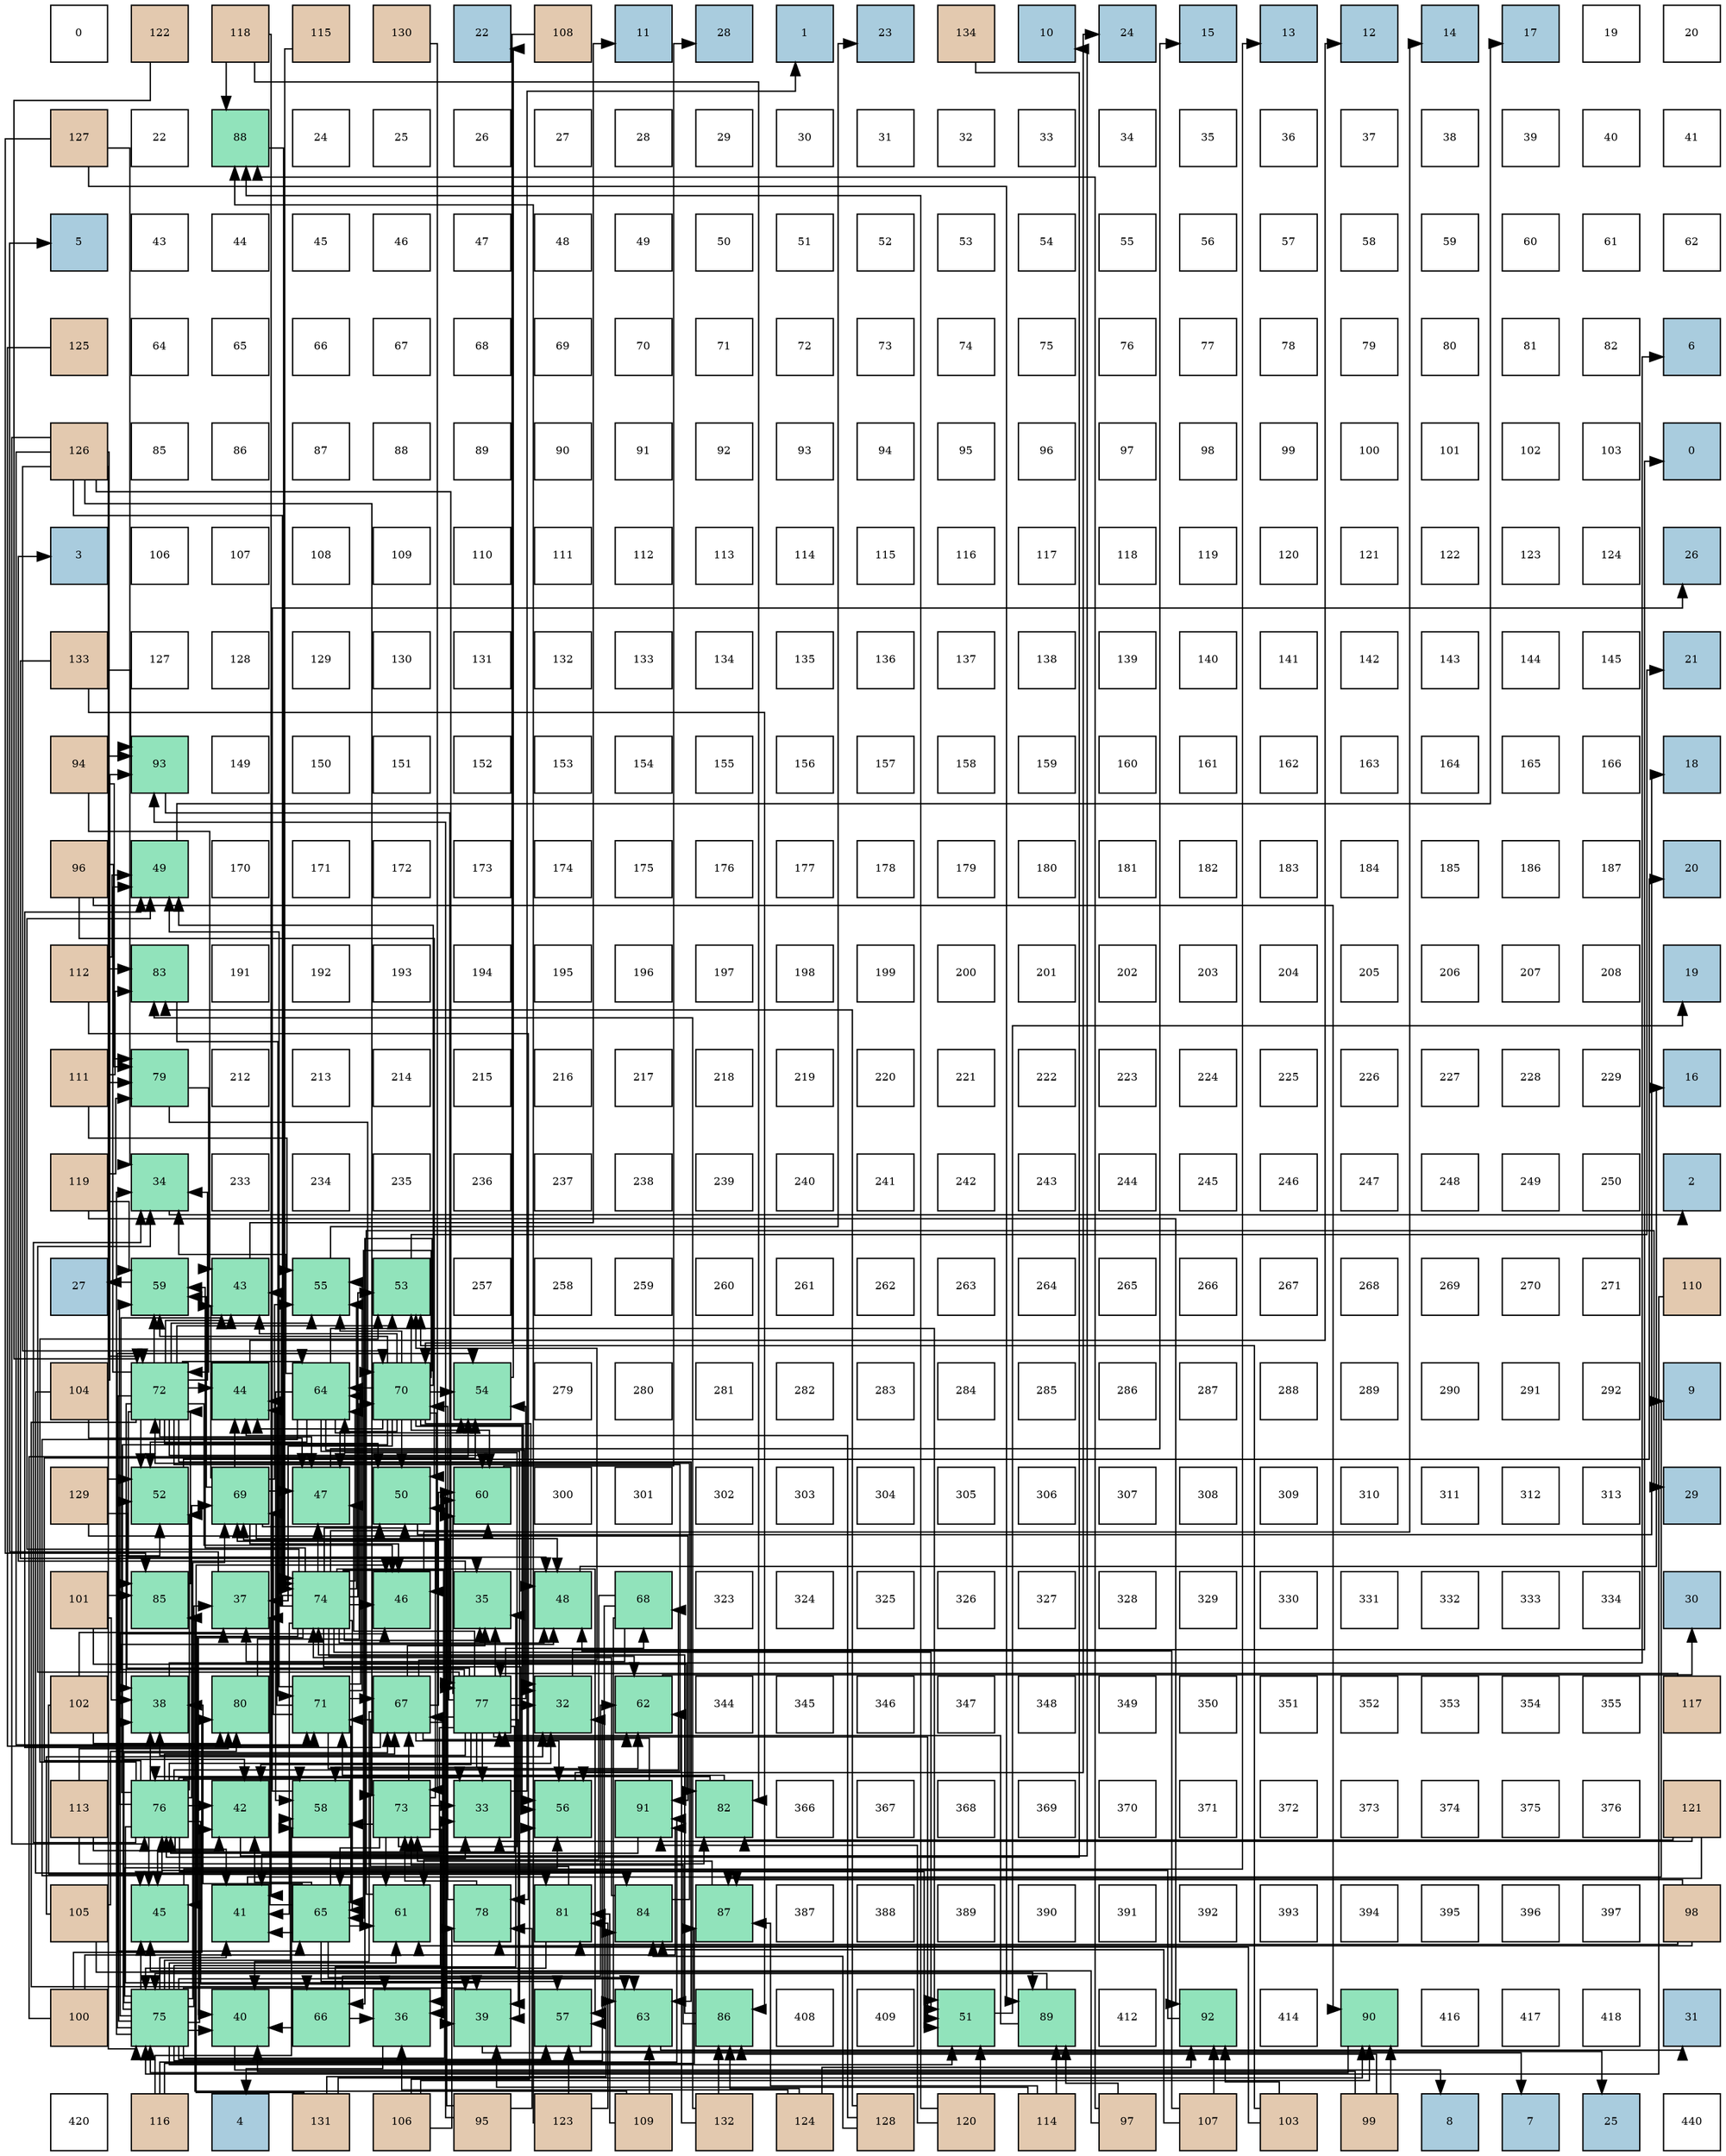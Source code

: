 digraph layout{
 rankdir=TB;
 splines=ortho;
 node [style=filled shape=square fixedsize=true width=0.6];
0[label="0", fontsize=8, fillcolor="#ffffff"];
1[label="122", fontsize=8, fillcolor="#e3c9af"];
2[label="118", fontsize=8, fillcolor="#e3c9af"];
3[label="115", fontsize=8, fillcolor="#e3c9af"];
4[label="130", fontsize=8, fillcolor="#e3c9af"];
5[label="22", fontsize=8, fillcolor="#a9ccde"];
6[label="108", fontsize=8, fillcolor="#e3c9af"];
7[label="11", fontsize=8, fillcolor="#a9ccde"];
8[label="28", fontsize=8, fillcolor="#a9ccde"];
9[label="1", fontsize=8, fillcolor="#a9ccde"];
10[label="23", fontsize=8, fillcolor="#a9ccde"];
11[label="134", fontsize=8, fillcolor="#e3c9af"];
12[label="10", fontsize=8, fillcolor="#a9ccde"];
13[label="24", fontsize=8, fillcolor="#a9ccde"];
14[label="15", fontsize=8, fillcolor="#a9ccde"];
15[label="13", fontsize=8, fillcolor="#a9ccde"];
16[label="12", fontsize=8, fillcolor="#a9ccde"];
17[label="14", fontsize=8, fillcolor="#a9ccde"];
18[label="17", fontsize=8, fillcolor="#a9ccde"];
19[label="19", fontsize=8, fillcolor="#ffffff"];
20[label="20", fontsize=8, fillcolor="#ffffff"];
21[label="127", fontsize=8, fillcolor="#e3c9af"];
22[label="22", fontsize=8, fillcolor="#ffffff"];
23[label="88", fontsize=8, fillcolor="#91e3bb"];
24[label="24", fontsize=8, fillcolor="#ffffff"];
25[label="25", fontsize=8, fillcolor="#ffffff"];
26[label="26", fontsize=8, fillcolor="#ffffff"];
27[label="27", fontsize=8, fillcolor="#ffffff"];
28[label="28", fontsize=8, fillcolor="#ffffff"];
29[label="29", fontsize=8, fillcolor="#ffffff"];
30[label="30", fontsize=8, fillcolor="#ffffff"];
31[label="31", fontsize=8, fillcolor="#ffffff"];
32[label="32", fontsize=8, fillcolor="#ffffff"];
33[label="33", fontsize=8, fillcolor="#ffffff"];
34[label="34", fontsize=8, fillcolor="#ffffff"];
35[label="35", fontsize=8, fillcolor="#ffffff"];
36[label="36", fontsize=8, fillcolor="#ffffff"];
37[label="37", fontsize=8, fillcolor="#ffffff"];
38[label="38", fontsize=8, fillcolor="#ffffff"];
39[label="39", fontsize=8, fillcolor="#ffffff"];
40[label="40", fontsize=8, fillcolor="#ffffff"];
41[label="41", fontsize=8, fillcolor="#ffffff"];
42[label="5", fontsize=8, fillcolor="#a9ccde"];
43[label="43", fontsize=8, fillcolor="#ffffff"];
44[label="44", fontsize=8, fillcolor="#ffffff"];
45[label="45", fontsize=8, fillcolor="#ffffff"];
46[label="46", fontsize=8, fillcolor="#ffffff"];
47[label="47", fontsize=8, fillcolor="#ffffff"];
48[label="48", fontsize=8, fillcolor="#ffffff"];
49[label="49", fontsize=8, fillcolor="#ffffff"];
50[label="50", fontsize=8, fillcolor="#ffffff"];
51[label="51", fontsize=8, fillcolor="#ffffff"];
52[label="52", fontsize=8, fillcolor="#ffffff"];
53[label="53", fontsize=8, fillcolor="#ffffff"];
54[label="54", fontsize=8, fillcolor="#ffffff"];
55[label="55", fontsize=8, fillcolor="#ffffff"];
56[label="56", fontsize=8, fillcolor="#ffffff"];
57[label="57", fontsize=8, fillcolor="#ffffff"];
58[label="58", fontsize=8, fillcolor="#ffffff"];
59[label="59", fontsize=8, fillcolor="#ffffff"];
60[label="60", fontsize=8, fillcolor="#ffffff"];
61[label="61", fontsize=8, fillcolor="#ffffff"];
62[label="62", fontsize=8, fillcolor="#ffffff"];
63[label="125", fontsize=8, fillcolor="#e3c9af"];
64[label="64", fontsize=8, fillcolor="#ffffff"];
65[label="65", fontsize=8, fillcolor="#ffffff"];
66[label="66", fontsize=8, fillcolor="#ffffff"];
67[label="67", fontsize=8, fillcolor="#ffffff"];
68[label="68", fontsize=8, fillcolor="#ffffff"];
69[label="69", fontsize=8, fillcolor="#ffffff"];
70[label="70", fontsize=8, fillcolor="#ffffff"];
71[label="71", fontsize=8, fillcolor="#ffffff"];
72[label="72", fontsize=8, fillcolor="#ffffff"];
73[label="73", fontsize=8, fillcolor="#ffffff"];
74[label="74", fontsize=8, fillcolor="#ffffff"];
75[label="75", fontsize=8, fillcolor="#ffffff"];
76[label="76", fontsize=8, fillcolor="#ffffff"];
77[label="77", fontsize=8, fillcolor="#ffffff"];
78[label="78", fontsize=8, fillcolor="#ffffff"];
79[label="79", fontsize=8, fillcolor="#ffffff"];
80[label="80", fontsize=8, fillcolor="#ffffff"];
81[label="81", fontsize=8, fillcolor="#ffffff"];
82[label="82", fontsize=8, fillcolor="#ffffff"];
83[label="6", fontsize=8, fillcolor="#a9ccde"];
84[label="126", fontsize=8, fillcolor="#e3c9af"];
85[label="85", fontsize=8, fillcolor="#ffffff"];
86[label="86", fontsize=8, fillcolor="#ffffff"];
87[label="87", fontsize=8, fillcolor="#ffffff"];
88[label="88", fontsize=8, fillcolor="#ffffff"];
89[label="89", fontsize=8, fillcolor="#ffffff"];
90[label="90", fontsize=8, fillcolor="#ffffff"];
91[label="91", fontsize=8, fillcolor="#ffffff"];
92[label="92", fontsize=8, fillcolor="#ffffff"];
93[label="93", fontsize=8, fillcolor="#ffffff"];
94[label="94", fontsize=8, fillcolor="#ffffff"];
95[label="95", fontsize=8, fillcolor="#ffffff"];
96[label="96", fontsize=8, fillcolor="#ffffff"];
97[label="97", fontsize=8, fillcolor="#ffffff"];
98[label="98", fontsize=8, fillcolor="#ffffff"];
99[label="99", fontsize=8, fillcolor="#ffffff"];
100[label="100", fontsize=8, fillcolor="#ffffff"];
101[label="101", fontsize=8, fillcolor="#ffffff"];
102[label="102", fontsize=8, fillcolor="#ffffff"];
103[label="103", fontsize=8, fillcolor="#ffffff"];
104[label="0", fontsize=8, fillcolor="#a9ccde"];
105[label="3", fontsize=8, fillcolor="#a9ccde"];
106[label="106", fontsize=8, fillcolor="#ffffff"];
107[label="107", fontsize=8, fillcolor="#ffffff"];
108[label="108", fontsize=8, fillcolor="#ffffff"];
109[label="109", fontsize=8, fillcolor="#ffffff"];
110[label="110", fontsize=8, fillcolor="#ffffff"];
111[label="111", fontsize=8, fillcolor="#ffffff"];
112[label="112", fontsize=8, fillcolor="#ffffff"];
113[label="113", fontsize=8, fillcolor="#ffffff"];
114[label="114", fontsize=8, fillcolor="#ffffff"];
115[label="115", fontsize=8, fillcolor="#ffffff"];
116[label="116", fontsize=8, fillcolor="#ffffff"];
117[label="117", fontsize=8, fillcolor="#ffffff"];
118[label="118", fontsize=8, fillcolor="#ffffff"];
119[label="119", fontsize=8, fillcolor="#ffffff"];
120[label="120", fontsize=8, fillcolor="#ffffff"];
121[label="121", fontsize=8, fillcolor="#ffffff"];
122[label="122", fontsize=8, fillcolor="#ffffff"];
123[label="123", fontsize=8, fillcolor="#ffffff"];
124[label="124", fontsize=8, fillcolor="#ffffff"];
125[label="26", fontsize=8, fillcolor="#a9ccde"];
126[label="133", fontsize=8, fillcolor="#e3c9af"];
127[label="127", fontsize=8, fillcolor="#ffffff"];
128[label="128", fontsize=8, fillcolor="#ffffff"];
129[label="129", fontsize=8, fillcolor="#ffffff"];
130[label="130", fontsize=8, fillcolor="#ffffff"];
131[label="131", fontsize=8, fillcolor="#ffffff"];
132[label="132", fontsize=8, fillcolor="#ffffff"];
133[label="133", fontsize=8, fillcolor="#ffffff"];
134[label="134", fontsize=8, fillcolor="#ffffff"];
135[label="135", fontsize=8, fillcolor="#ffffff"];
136[label="136", fontsize=8, fillcolor="#ffffff"];
137[label="137", fontsize=8, fillcolor="#ffffff"];
138[label="138", fontsize=8, fillcolor="#ffffff"];
139[label="139", fontsize=8, fillcolor="#ffffff"];
140[label="140", fontsize=8, fillcolor="#ffffff"];
141[label="141", fontsize=8, fillcolor="#ffffff"];
142[label="142", fontsize=8, fillcolor="#ffffff"];
143[label="143", fontsize=8, fillcolor="#ffffff"];
144[label="144", fontsize=8, fillcolor="#ffffff"];
145[label="145", fontsize=8, fillcolor="#ffffff"];
146[label="21", fontsize=8, fillcolor="#a9ccde"];
147[label="94", fontsize=8, fillcolor="#e3c9af"];
148[label="93", fontsize=8, fillcolor="#91e3bb"];
149[label="149", fontsize=8, fillcolor="#ffffff"];
150[label="150", fontsize=8, fillcolor="#ffffff"];
151[label="151", fontsize=8, fillcolor="#ffffff"];
152[label="152", fontsize=8, fillcolor="#ffffff"];
153[label="153", fontsize=8, fillcolor="#ffffff"];
154[label="154", fontsize=8, fillcolor="#ffffff"];
155[label="155", fontsize=8, fillcolor="#ffffff"];
156[label="156", fontsize=8, fillcolor="#ffffff"];
157[label="157", fontsize=8, fillcolor="#ffffff"];
158[label="158", fontsize=8, fillcolor="#ffffff"];
159[label="159", fontsize=8, fillcolor="#ffffff"];
160[label="160", fontsize=8, fillcolor="#ffffff"];
161[label="161", fontsize=8, fillcolor="#ffffff"];
162[label="162", fontsize=8, fillcolor="#ffffff"];
163[label="163", fontsize=8, fillcolor="#ffffff"];
164[label="164", fontsize=8, fillcolor="#ffffff"];
165[label="165", fontsize=8, fillcolor="#ffffff"];
166[label="166", fontsize=8, fillcolor="#ffffff"];
167[label="18", fontsize=8, fillcolor="#a9ccde"];
168[label="96", fontsize=8, fillcolor="#e3c9af"];
169[label="49", fontsize=8, fillcolor="#91e3bb"];
170[label="170", fontsize=8, fillcolor="#ffffff"];
171[label="171", fontsize=8, fillcolor="#ffffff"];
172[label="172", fontsize=8, fillcolor="#ffffff"];
173[label="173", fontsize=8, fillcolor="#ffffff"];
174[label="174", fontsize=8, fillcolor="#ffffff"];
175[label="175", fontsize=8, fillcolor="#ffffff"];
176[label="176", fontsize=8, fillcolor="#ffffff"];
177[label="177", fontsize=8, fillcolor="#ffffff"];
178[label="178", fontsize=8, fillcolor="#ffffff"];
179[label="179", fontsize=8, fillcolor="#ffffff"];
180[label="180", fontsize=8, fillcolor="#ffffff"];
181[label="181", fontsize=8, fillcolor="#ffffff"];
182[label="182", fontsize=8, fillcolor="#ffffff"];
183[label="183", fontsize=8, fillcolor="#ffffff"];
184[label="184", fontsize=8, fillcolor="#ffffff"];
185[label="185", fontsize=8, fillcolor="#ffffff"];
186[label="186", fontsize=8, fillcolor="#ffffff"];
187[label="187", fontsize=8, fillcolor="#ffffff"];
188[label="20", fontsize=8, fillcolor="#a9ccde"];
189[label="112", fontsize=8, fillcolor="#e3c9af"];
190[label="83", fontsize=8, fillcolor="#91e3bb"];
191[label="191", fontsize=8, fillcolor="#ffffff"];
192[label="192", fontsize=8, fillcolor="#ffffff"];
193[label="193", fontsize=8, fillcolor="#ffffff"];
194[label="194", fontsize=8, fillcolor="#ffffff"];
195[label="195", fontsize=8, fillcolor="#ffffff"];
196[label="196", fontsize=8, fillcolor="#ffffff"];
197[label="197", fontsize=8, fillcolor="#ffffff"];
198[label="198", fontsize=8, fillcolor="#ffffff"];
199[label="199", fontsize=8, fillcolor="#ffffff"];
200[label="200", fontsize=8, fillcolor="#ffffff"];
201[label="201", fontsize=8, fillcolor="#ffffff"];
202[label="202", fontsize=8, fillcolor="#ffffff"];
203[label="203", fontsize=8, fillcolor="#ffffff"];
204[label="204", fontsize=8, fillcolor="#ffffff"];
205[label="205", fontsize=8, fillcolor="#ffffff"];
206[label="206", fontsize=8, fillcolor="#ffffff"];
207[label="207", fontsize=8, fillcolor="#ffffff"];
208[label="208", fontsize=8, fillcolor="#ffffff"];
209[label="19", fontsize=8, fillcolor="#a9ccde"];
210[label="111", fontsize=8, fillcolor="#e3c9af"];
211[label="79", fontsize=8, fillcolor="#91e3bb"];
212[label="212", fontsize=8, fillcolor="#ffffff"];
213[label="213", fontsize=8, fillcolor="#ffffff"];
214[label="214", fontsize=8, fillcolor="#ffffff"];
215[label="215", fontsize=8, fillcolor="#ffffff"];
216[label="216", fontsize=8, fillcolor="#ffffff"];
217[label="217", fontsize=8, fillcolor="#ffffff"];
218[label="218", fontsize=8, fillcolor="#ffffff"];
219[label="219", fontsize=8, fillcolor="#ffffff"];
220[label="220", fontsize=8, fillcolor="#ffffff"];
221[label="221", fontsize=8, fillcolor="#ffffff"];
222[label="222", fontsize=8, fillcolor="#ffffff"];
223[label="223", fontsize=8, fillcolor="#ffffff"];
224[label="224", fontsize=8, fillcolor="#ffffff"];
225[label="225", fontsize=8, fillcolor="#ffffff"];
226[label="226", fontsize=8, fillcolor="#ffffff"];
227[label="227", fontsize=8, fillcolor="#ffffff"];
228[label="228", fontsize=8, fillcolor="#ffffff"];
229[label="229", fontsize=8, fillcolor="#ffffff"];
230[label="16", fontsize=8, fillcolor="#a9ccde"];
231[label="119", fontsize=8, fillcolor="#e3c9af"];
232[label="34", fontsize=8, fillcolor="#91e3bb"];
233[label="233", fontsize=8, fillcolor="#ffffff"];
234[label="234", fontsize=8, fillcolor="#ffffff"];
235[label="235", fontsize=8, fillcolor="#ffffff"];
236[label="236", fontsize=8, fillcolor="#ffffff"];
237[label="237", fontsize=8, fillcolor="#ffffff"];
238[label="238", fontsize=8, fillcolor="#ffffff"];
239[label="239", fontsize=8, fillcolor="#ffffff"];
240[label="240", fontsize=8, fillcolor="#ffffff"];
241[label="241", fontsize=8, fillcolor="#ffffff"];
242[label="242", fontsize=8, fillcolor="#ffffff"];
243[label="243", fontsize=8, fillcolor="#ffffff"];
244[label="244", fontsize=8, fillcolor="#ffffff"];
245[label="245", fontsize=8, fillcolor="#ffffff"];
246[label="246", fontsize=8, fillcolor="#ffffff"];
247[label="247", fontsize=8, fillcolor="#ffffff"];
248[label="248", fontsize=8, fillcolor="#ffffff"];
249[label="249", fontsize=8, fillcolor="#ffffff"];
250[label="250", fontsize=8, fillcolor="#ffffff"];
251[label="2", fontsize=8, fillcolor="#a9ccde"];
252[label="27", fontsize=8, fillcolor="#a9ccde"];
253[label="59", fontsize=8, fillcolor="#91e3bb"];
254[label="43", fontsize=8, fillcolor="#91e3bb"];
255[label="55", fontsize=8, fillcolor="#91e3bb"];
256[label="53", fontsize=8, fillcolor="#91e3bb"];
257[label="257", fontsize=8, fillcolor="#ffffff"];
258[label="258", fontsize=8, fillcolor="#ffffff"];
259[label="259", fontsize=8, fillcolor="#ffffff"];
260[label="260", fontsize=8, fillcolor="#ffffff"];
261[label="261", fontsize=8, fillcolor="#ffffff"];
262[label="262", fontsize=8, fillcolor="#ffffff"];
263[label="263", fontsize=8, fillcolor="#ffffff"];
264[label="264", fontsize=8, fillcolor="#ffffff"];
265[label="265", fontsize=8, fillcolor="#ffffff"];
266[label="266", fontsize=8, fillcolor="#ffffff"];
267[label="267", fontsize=8, fillcolor="#ffffff"];
268[label="268", fontsize=8, fillcolor="#ffffff"];
269[label="269", fontsize=8, fillcolor="#ffffff"];
270[label="270", fontsize=8, fillcolor="#ffffff"];
271[label="271", fontsize=8, fillcolor="#ffffff"];
272[label="110", fontsize=8, fillcolor="#e3c9af"];
273[label="104", fontsize=8, fillcolor="#e3c9af"];
274[label="72", fontsize=8, fillcolor="#91e3bb"];
275[label="44", fontsize=8, fillcolor="#91e3bb"];
276[label="64", fontsize=8, fillcolor="#91e3bb"];
277[label="70", fontsize=8, fillcolor="#91e3bb"];
278[label="54", fontsize=8, fillcolor="#91e3bb"];
279[label="279", fontsize=8, fillcolor="#ffffff"];
280[label="280", fontsize=8, fillcolor="#ffffff"];
281[label="281", fontsize=8, fillcolor="#ffffff"];
282[label="282", fontsize=8, fillcolor="#ffffff"];
283[label="283", fontsize=8, fillcolor="#ffffff"];
284[label="284", fontsize=8, fillcolor="#ffffff"];
285[label="285", fontsize=8, fillcolor="#ffffff"];
286[label="286", fontsize=8, fillcolor="#ffffff"];
287[label="287", fontsize=8, fillcolor="#ffffff"];
288[label="288", fontsize=8, fillcolor="#ffffff"];
289[label="289", fontsize=8, fillcolor="#ffffff"];
290[label="290", fontsize=8, fillcolor="#ffffff"];
291[label="291", fontsize=8, fillcolor="#ffffff"];
292[label="292", fontsize=8, fillcolor="#ffffff"];
293[label="9", fontsize=8, fillcolor="#a9ccde"];
294[label="129", fontsize=8, fillcolor="#e3c9af"];
295[label="52", fontsize=8, fillcolor="#91e3bb"];
296[label="69", fontsize=8, fillcolor="#91e3bb"];
297[label="47", fontsize=8, fillcolor="#91e3bb"];
298[label="50", fontsize=8, fillcolor="#91e3bb"];
299[label="60", fontsize=8, fillcolor="#91e3bb"];
300[label="300", fontsize=8, fillcolor="#ffffff"];
301[label="301", fontsize=8, fillcolor="#ffffff"];
302[label="302", fontsize=8, fillcolor="#ffffff"];
303[label="303", fontsize=8, fillcolor="#ffffff"];
304[label="304", fontsize=8, fillcolor="#ffffff"];
305[label="305", fontsize=8, fillcolor="#ffffff"];
306[label="306", fontsize=8, fillcolor="#ffffff"];
307[label="307", fontsize=8, fillcolor="#ffffff"];
308[label="308", fontsize=8, fillcolor="#ffffff"];
309[label="309", fontsize=8, fillcolor="#ffffff"];
310[label="310", fontsize=8, fillcolor="#ffffff"];
311[label="311", fontsize=8, fillcolor="#ffffff"];
312[label="312", fontsize=8, fillcolor="#ffffff"];
313[label="313", fontsize=8, fillcolor="#ffffff"];
314[label="29", fontsize=8, fillcolor="#a9ccde"];
315[label="101", fontsize=8, fillcolor="#e3c9af"];
316[label="85", fontsize=8, fillcolor="#91e3bb"];
317[label="37", fontsize=8, fillcolor="#91e3bb"];
318[label="74", fontsize=8, fillcolor="#91e3bb"];
319[label="46", fontsize=8, fillcolor="#91e3bb"];
320[label="35", fontsize=8, fillcolor="#91e3bb"];
321[label="48", fontsize=8, fillcolor="#91e3bb"];
322[label="68", fontsize=8, fillcolor="#91e3bb"];
323[label="323", fontsize=8, fillcolor="#ffffff"];
324[label="324", fontsize=8, fillcolor="#ffffff"];
325[label="325", fontsize=8, fillcolor="#ffffff"];
326[label="326", fontsize=8, fillcolor="#ffffff"];
327[label="327", fontsize=8, fillcolor="#ffffff"];
328[label="328", fontsize=8, fillcolor="#ffffff"];
329[label="329", fontsize=8, fillcolor="#ffffff"];
330[label="330", fontsize=8, fillcolor="#ffffff"];
331[label="331", fontsize=8, fillcolor="#ffffff"];
332[label="332", fontsize=8, fillcolor="#ffffff"];
333[label="333", fontsize=8, fillcolor="#ffffff"];
334[label="334", fontsize=8, fillcolor="#ffffff"];
335[label="30", fontsize=8, fillcolor="#a9ccde"];
336[label="102", fontsize=8, fillcolor="#e3c9af"];
337[label="38", fontsize=8, fillcolor="#91e3bb"];
338[label="80", fontsize=8, fillcolor="#91e3bb"];
339[label="71", fontsize=8, fillcolor="#91e3bb"];
340[label="67", fontsize=8, fillcolor="#91e3bb"];
341[label="77", fontsize=8, fillcolor="#91e3bb"];
342[label="32", fontsize=8, fillcolor="#91e3bb"];
343[label="62", fontsize=8, fillcolor="#91e3bb"];
344[label="344", fontsize=8, fillcolor="#ffffff"];
345[label="345", fontsize=8, fillcolor="#ffffff"];
346[label="346", fontsize=8, fillcolor="#ffffff"];
347[label="347", fontsize=8, fillcolor="#ffffff"];
348[label="348", fontsize=8, fillcolor="#ffffff"];
349[label="349", fontsize=8, fillcolor="#ffffff"];
350[label="350", fontsize=8, fillcolor="#ffffff"];
351[label="351", fontsize=8, fillcolor="#ffffff"];
352[label="352", fontsize=8, fillcolor="#ffffff"];
353[label="353", fontsize=8, fillcolor="#ffffff"];
354[label="354", fontsize=8, fillcolor="#ffffff"];
355[label="355", fontsize=8, fillcolor="#ffffff"];
356[label="117", fontsize=8, fillcolor="#e3c9af"];
357[label="113", fontsize=8, fillcolor="#e3c9af"];
358[label="76", fontsize=8, fillcolor="#91e3bb"];
359[label="42", fontsize=8, fillcolor="#91e3bb"];
360[label="58", fontsize=8, fillcolor="#91e3bb"];
361[label="73", fontsize=8, fillcolor="#91e3bb"];
362[label="33", fontsize=8, fillcolor="#91e3bb"];
363[label="56", fontsize=8, fillcolor="#91e3bb"];
364[label="91", fontsize=8, fillcolor="#91e3bb"];
365[label="82", fontsize=8, fillcolor="#91e3bb"];
366[label="366", fontsize=8, fillcolor="#ffffff"];
367[label="367", fontsize=8, fillcolor="#ffffff"];
368[label="368", fontsize=8, fillcolor="#ffffff"];
369[label="369", fontsize=8, fillcolor="#ffffff"];
370[label="370", fontsize=8, fillcolor="#ffffff"];
371[label="371", fontsize=8, fillcolor="#ffffff"];
372[label="372", fontsize=8, fillcolor="#ffffff"];
373[label="373", fontsize=8, fillcolor="#ffffff"];
374[label="374", fontsize=8, fillcolor="#ffffff"];
375[label="375", fontsize=8, fillcolor="#ffffff"];
376[label="376", fontsize=8, fillcolor="#ffffff"];
377[label="121", fontsize=8, fillcolor="#e3c9af"];
378[label="105", fontsize=8, fillcolor="#e3c9af"];
379[label="45", fontsize=8, fillcolor="#91e3bb"];
380[label="41", fontsize=8, fillcolor="#91e3bb"];
381[label="65", fontsize=8, fillcolor="#91e3bb"];
382[label="61", fontsize=8, fillcolor="#91e3bb"];
383[label="78", fontsize=8, fillcolor="#91e3bb"];
384[label="81", fontsize=8, fillcolor="#91e3bb"];
385[label="84", fontsize=8, fillcolor="#91e3bb"];
386[label="87", fontsize=8, fillcolor="#91e3bb"];
387[label="387", fontsize=8, fillcolor="#ffffff"];
388[label="388", fontsize=8, fillcolor="#ffffff"];
389[label="389", fontsize=8, fillcolor="#ffffff"];
390[label="390", fontsize=8, fillcolor="#ffffff"];
391[label="391", fontsize=8, fillcolor="#ffffff"];
392[label="392", fontsize=8, fillcolor="#ffffff"];
393[label="393", fontsize=8, fillcolor="#ffffff"];
394[label="394", fontsize=8, fillcolor="#ffffff"];
395[label="395", fontsize=8, fillcolor="#ffffff"];
396[label="396", fontsize=8, fillcolor="#ffffff"];
397[label="397", fontsize=8, fillcolor="#ffffff"];
398[label="98", fontsize=8, fillcolor="#e3c9af"];
399[label="100", fontsize=8, fillcolor="#e3c9af"];
400[label="75", fontsize=8, fillcolor="#91e3bb"];
401[label="40", fontsize=8, fillcolor="#91e3bb"];
402[label="66", fontsize=8, fillcolor="#91e3bb"];
403[label="36", fontsize=8, fillcolor="#91e3bb"];
404[label="39", fontsize=8, fillcolor="#91e3bb"];
405[label="57", fontsize=8, fillcolor="#91e3bb"];
406[label="63", fontsize=8, fillcolor="#91e3bb"];
407[label="86", fontsize=8, fillcolor="#91e3bb"];
408[label="408", fontsize=8, fillcolor="#ffffff"];
409[label="409", fontsize=8, fillcolor="#ffffff"];
410[label="51", fontsize=8, fillcolor="#91e3bb"];
411[label="89", fontsize=8, fillcolor="#91e3bb"];
412[label="412", fontsize=8, fillcolor="#ffffff"];
413[label="92", fontsize=8, fillcolor="#91e3bb"];
414[label="414", fontsize=8, fillcolor="#ffffff"];
415[label="90", fontsize=8, fillcolor="#91e3bb"];
416[label="416", fontsize=8, fillcolor="#ffffff"];
417[label="417", fontsize=8, fillcolor="#ffffff"];
418[label="418", fontsize=8, fillcolor="#ffffff"];
419[label="31", fontsize=8, fillcolor="#a9ccde"];
420[label="420", fontsize=8, fillcolor="#ffffff"];
421[label="116", fontsize=8, fillcolor="#e3c9af"];
422[label="4", fontsize=8, fillcolor="#a9ccde"];
423[label="131", fontsize=8, fillcolor="#e3c9af"];
424[label="106", fontsize=8, fillcolor="#e3c9af"];
425[label="95", fontsize=8, fillcolor="#e3c9af"];
426[label="123", fontsize=8, fillcolor="#e3c9af"];
427[label="109", fontsize=8, fillcolor="#e3c9af"];
428[label="132", fontsize=8, fillcolor="#e3c9af"];
429[label="124", fontsize=8, fillcolor="#e3c9af"];
430[label="128", fontsize=8, fillcolor="#e3c9af"];
431[label="120", fontsize=8, fillcolor="#e3c9af"];
432[label="114", fontsize=8, fillcolor="#e3c9af"];
433[label="97", fontsize=8, fillcolor="#e3c9af"];
434[label="107", fontsize=8, fillcolor="#e3c9af"];
435[label="103", fontsize=8, fillcolor="#e3c9af"];
436[label="99", fontsize=8, fillcolor="#e3c9af"];
437[label="8", fontsize=8, fillcolor="#a9ccde"];
438[label="7", fontsize=8, fillcolor="#a9ccde"];
439[label="25", fontsize=8, fillcolor="#a9ccde"];
440[label="440", fontsize=8, fillcolor="#ffffff"];
edge [constraint=false, style=vis];342 -> 104;
362 -> 9;
232 -> 251;
320 -> 105;
403 -> 422;
317 -> 42;
337 -> 83;
404 -> 438;
401 -> 437;
380 -> 293;
359 -> 12;
254 -> 7;
275 -> 16;
379 -> 15;
319 -> 17;
297 -> 14;
321 -> 230;
169 -> 18;
298 -> 167;
410 -> 209;
295 -> 188;
256 -> 146;
278 -> 5;
255 -> 10;
363 -> 13;
405 -> 439;
360 -> 125;
253 -> 252;
299 -> 8;
382 -> 314;
343 -> 335;
406 -> 419;
276 -> 342;
276 -> 232;
276 -> 404;
276 -> 379;
276 -> 410;
276 -> 295;
276 -> 278;
276 -> 360;
381 -> 362;
381 -> 317;
381 -> 337;
381 -> 380;
381 -> 359;
381 -> 405;
381 -> 382;
381 -> 406;
402 -> 320;
402 -> 403;
402 -> 401;
402 -> 343;
340 -> 320;
340 -> 403;
340 -> 401;
340 -> 169;
340 -> 256;
340 -> 363;
340 -> 299;
340 -> 343;
322 -> 317;
322 -> 405;
322 -> 382;
322 -> 406;
296 -> 254;
296 -> 275;
296 -> 319;
296 -> 297;
296 -> 321;
296 -> 298;
296 -> 255;
296 -> 253;
277 -> 342;
277 -> 317;
277 -> 359;
277 -> 254;
277 -> 275;
277 -> 319;
277 -> 297;
277 -> 321;
277 -> 169;
277 -> 298;
277 -> 256;
277 -> 278;
277 -> 255;
277 -> 363;
277 -> 253;
277 -> 299;
277 -> 276;
277 -> 381;
277 -> 402;
339 -> 275;
339 -> 169;
339 -> 255;
339 -> 343;
339 -> 276;
339 -> 381;
339 -> 340;
339 -> 296;
274 -> 232;
274 -> 337;
274 -> 254;
274 -> 275;
274 -> 319;
274 -> 297;
274 -> 321;
274 -> 169;
274 -> 298;
274 -> 295;
274 -> 256;
274 -> 255;
274 -> 363;
274 -> 253;
274 -> 299;
274 -> 406;
274 -> 276;
274 -> 381;
274 -> 402;
361 -> 362;
361 -> 404;
361 -> 360;
361 -> 382;
361 -> 276;
361 -> 381;
361 -> 340;
361 -> 296;
318 -> 320;
318 -> 403;
318 -> 401;
318 -> 380;
318 -> 254;
318 -> 275;
318 -> 379;
318 -> 319;
318 -> 297;
318 -> 321;
318 -> 169;
318 -> 298;
318 -> 410;
318 -> 256;
318 -> 255;
318 -> 363;
318 -> 405;
318 -> 253;
318 -> 299;
318 -> 343;
318 -> 276;
318 -> 381;
400 -> 342;
400 -> 362;
400 -> 232;
400 -> 317;
400 -> 337;
400 -> 404;
400 -> 401;
400 -> 380;
400 -> 359;
400 -> 379;
400 -> 319;
400 -> 298;
400 -> 410;
400 -> 295;
400 -> 278;
400 -> 363;
400 -> 405;
400 -> 360;
400 -> 382;
400 -> 406;
400 -> 340;
400 -> 296;
358 -> 342;
358 -> 362;
358 -> 232;
358 -> 403;
358 -> 337;
358 -> 404;
358 -> 380;
358 -> 359;
358 -> 379;
358 -> 321;
358 -> 410;
358 -> 295;
358 -> 256;
358 -> 278;
358 -> 360;
358 -> 253;
358 -> 340;
358 -> 322;
358 -> 296;
341 -> 342;
341 -> 362;
341 -> 232;
341 -> 320;
341 -> 337;
341 -> 404;
341 -> 380;
341 -> 359;
341 -> 254;
341 -> 379;
341 -> 297;
341 -> 410;
341 -> 295;
341 -> 278;
341 -> 360;
341 -> 299;
341 -> 340;
341 -> 322;
341 -> 296;
383 -> 277;
383 -> 361;
211 -> 277;
211 -> 274;
338 -> 277;
384 -> 339;
384 -> 400;
365 -> 339;
365 -> 358;
190 -> 339;
385 -> 274;
385 -> 318;
316 -> 274;
407 -> 361;
407 -> 318;
386 -> 361;
23 -> 318;
411 -> 400;
411 -> 341;
415 -> 400;
364 -> 358;
364 -> 341;
413 -> 358;
148 -> 341;
147 -> 254;
147 -> 211;
147 -> 148;
425 -> 299;
425 -> 383;
425 -> 148;
168 -> 298;
168 -> 211;
168 -> 415;
433 -> 379;
433 -> 23;
433 -> 411;
398 -> 382;
398 -> 384;
398 -> 386;
436 -> 401;
436 -> 407;
436 -> 415;
399 -> 278;
399 -> 338;
399 -> 364;
315 -> 337;
315 -> 365;
315 -> 316;
336 -> 317;
336 -> 338;
336 -> 384;
435 -> 256;
435 -> 383;
435 -> 413;
273 -> 297;
273 -> 385;
273 -> 148;
378 -> 342;
378 -> 338;
378 -> 411;
424 -> 363;
424 -> 383;
424 -> 415;
434 -> 321;
434 -> 385;
434 -> 413;
6 -> 277;
427 -> 406;
427 -> 384;
427 -> 316;
272 -> 400;
210 -> 255;
210 -> 211;
210 -> 190;
189 -> 169;
189 -> 383;
189 -> 190;
357 -> 359;
357 -> 338;
357 -> 365;
432 -> 404;
432 -> 386;
432 -> 411;
3 -> 318;
421 -> 360;
421 -> 386;
421 -> 364;
356 -> 341;
2 -> 380;
2 -> 365;
2 -> 23;
231 -> 253;
231 -> 211;
231 -> 413;
431 -> 410;
431 -> 23;
431 -> 364;
377 -> 362;
377 -> 365;
377 -> 386;
1 -> 274;
426 -> 405;
426 -> 384;
426 -> 23;
429 -> 403;
429 -> 407;
429 -> 413;
63 -> 339;
84 -> 277;
84 -> 339;
84 -> 274;
84 -> 361;
84 -> 318;
84 -> 400;
84 -> 358;
84 -> 341;
21 -> 232;
21 -> 316;
21 -> 411;
430 -> 275;
430 -> 190;
430 -> 385;
294 -> 295;
294 -> 316;
294 -> 364;
4 -> 361;
423 -> 319;
423 -> 385;
423 -> 415;
428 -> 343;
428 -> 190;
428 -> 407;
126 -> 320;
126 -> 407;
126 -> 148;
11 -> 358;
edge [constraint=true, style=invis];
0 -> 21 -> 42 -> 63 -> 84 -> 105 -> 126 -> 147 -> 168 -> 189 -> 210 -> 231 -> 252 -> 273 -> 294 -> 315 -> 336 -> 357 -> 378 -> 399 -> 420;
1 -> 22 -> 43 -> 64 -> 85 -> 106 -> 127 -> 148 -> 169 -> 190 -> 211 -> 232 -> 253 -> 274 -> 295 -> 316 -> 337 -> 358 -> 379 -> 400 -> 421;
2 -> 23 -> 44 -> 65 -> 86 -> 107 -> 128 -> 149 -> 170 -> 191 -> 212 -> 233 -> 254 -> 275 -> 296 -> 317 -> 338 -> 359 -> 380 -> 401 -> 422;
3 -> 24 -> 45 -> 66 -> 87 -> 108 -> 129 -> 150 -> 171 -> 192 -> 213 -> 234 -> 255 -> 276 -> 297 -> 318 -> 339 -> 360 -> 381 -> 402 -> 423;
4 -> 25 -> 46 -> 67 -> 88 -> 109 -> 130 -> 151 -> 172 -> 193 -> 214 -> 235 -> 256 -> 277 -> 298 -> 319 -> 340 -> 361 -> 382 -> 403 -> 424;
5 -> 26 -> 47 -> 68 -> 89 -> 110 -> 131 -> 152 -> 173 -> 194 -> 215 -> 236 -> 257 -> 278 -> 299 -> 320 -> 341 -> 362 -> 383 -> 404 -> 425;
6 -> 27 -> 48 -> 69 -> 90 -> 111 -> 132 -> 153 -> 174 -> 195 -> 216 -> 237 -> 258 -> 279 -> 300 -> 321 -> 342 -> 363 -> 384 -> 405 -> 426;
7 -> 28 -> 49 -> 70 -> 91 -> 112 -> 133 -> 154 -> 175 -> 196 -> 217 -> 238 -> 259 -> 280 -> 301 -> 322 -> 343 -> 364 -> 385 -> 406 -> 427;
8 -> 29 -> 50 -> 71 -> 92 -> 113 -> 134 -> 155 -> 176 -> 197 -> 218 -> 239 -> 260 -> 281 -> 302 -> 323 -> 344 -> 365 -> 386 -> 407 -> 428;
9 -> 30 -> 51 -> 72 -> 93 -> 114 -> 135 -> 156 -> 177 -> 198 -> 219 -> 240 -> 261 -> 282 -> 303 -> 324 -> 345 -> 366 -> 387 -> 408 -> 429;
10 -> 31 -> 52 -> 73 -> 94 -> 115 -> 136 -> 157 -> 178 -> 199 -> 220 -> 241 -> 262 -> 283 -> 304 -> 325 -> 346 -> 367 -> 388 -> 409 -> 430;
11 -> 32 -> 53 -> 74 -> 95 -> 116 -> 137 -> 158 -> 179 -> 200 -> 221 -> 242 -> 263 -> 284 -> 305 -> 326 -> 347 -> 368 -> 389 -> 410 -> 431;
12 -> 33 -> 54 -> 75 -> 96 -> 117 -> 138 -> 159 -> 180 -> 201 -> 222 -> 243 -> 264 -> 285 -> 306 -> 327 -> 348 -> 369 -> 390 -> 411 -> 432;
13 -> 34 -> 55 -> 76 -> 97 -> 118 -> 139 -> 160 -> 181 -> 202 -> 223 -> 244 -> 265 -> 286 -> 307 -> 328 -> 349 -> 370 -> 391 -> 412 -> 433;
14 -> 35 -> 56 -> 77 -> 98 -> 119 -> 140 -> 161 -> 182 -> 203 -> 224 -> 245 -> 266 -> 287 -> 308 -> 329 -> 350 -> 371 -> 392 -> 413 -> 434;
15 -> 36 -> 57 -> 78 -> 99 -> 120 -> 141 -> 162 -> 183 -> 204 -> 225 -> 246 -> 267 -> 288 -> 309 -> 330 -> 351 -> 372 -> 393 -> 414 -> 435;
16 -> 37 -> 58 -> 79 -> 100 -> 121 -> 142 -> 163 -> 184 -> 205 -> 226 -> 247 -> 268 -> 289 -> 310 -> 331 -> 352 -> 373 -> 394 -> 415 -> 436;
17 -> 38 -> 59 -> 80 -> 101 -> 122 -> 143 -> 164 -> 185 -> 206 -> 227 -> 248 -> 269 -> 290 -> 311 -> 332 -> 353 -> 374 -> 395 -> 416 -> 437;
18 -> 39 -> 60 -> 81 -> 102 -> 123 -> 144 -> 165 -> 186 -> 207 -> 228 -> 249 -> 270 -> 291 -> 312 -> 333 -> 354 -> 375 -> 396 -> 417 -> 438;
19 -> 40 -> 61 -> 82 -> 103 -> 124 -> 145 -> 166 -> 187 -> 208 -> 229 -> 250 -> 271 -> 292 -> 313 -> 334 -> 355 -> 376 -> 397 -> 418 -> 439;
20 -> 41 -> 62 -> 83 -> 104 -> 125 -> 146 -> 167 -> 188 -> 209 -> 230 -> 251 -> 272 -> 293 -> 314 -> 335 -> 356 -> 377 -> 398 -> 419 -> 440;
rank = same {0 -> 1 -> 2 -> 3 -> 4 -> 5 -> 6 -> 7 -> 8 -> 9 -> 10 -> 11 -> 12 -> 13 -> 14 -> 15 -> 16 -> 17 -> 18 -> 19 -> 20};
rank = same {21 -> 22 -> 23 -> 24 -> 25 -> 26 -> 27 -> 28 -> 29 -> 30 -> 31 -> 32 -> 33 -> 34 -> 35 -> 36 -> 37 -> 38 -> 39 -> 40 -> 41};
rank = same {42 -> 43 -> 44 -> 45 -> 46 -> 47 -> 48 -> 49 -> 50 -> 51 -> 52 -> 53 -> 54 -> 55 -> 56 -> 57 -> 58 -> 59 -> 60 -> 61 -> 62};
rank = same {63 -> 64 -> 65 -> 66 -> 67 -> 68 -> 69 -> 70 -> 71 -> 72 -> 73 -> 74 -> 75 -> 76 -> 77 -> 78 -> 79 -> 80 -> 81 -> 82 -> 83};
rank = same {84 -> 85 -> 86 -> 87 -> 88 -> 89 -> 90 -> 91 -> 92 -> 93 -> 94 -> 95 -> 96 -> 97 -> 98 -> 99 -> 100 -> 101 -> 102 -> 103 -> 104};
rank = same {105 -> 106 -> 107 -> 108 -> 109 -> 110 -> 111 -> 112 -> 113 -> 114 -> 115 -> 116 -> 117 -> 118 -> 119 -> 120 -> 121 -> 122 -> 123 -> 124 -> 125};
rank = same {126 -> 127 -> 128 -> 129 -> 130 -> 131 -> 132 -> 133 -> 134 -> 135 -> 136 -> 137 -> 138 -> 139 -> 140 -> 141 -> 142 -> 143 -> 144 -> 145 -> 146};
rank = same {147 -> 148 -> 149 -> 150 -> 151 -> 152 -> 153 -> 154 -> 155 -> 156 -> 157 -> 158 -> 159 -> 160 -> 161 -> 162 -> 163 -> 164 -> 165 -> 166 -> 167};
rank = same {168 -> 169 -> 170 -> 171 -> 172 -> 173 -> 174 -> 175 -> 176 -> 177 -> 178 -> 179 -> 180 -> 181 -> 182 -> 183 -> 184 -> 185 -> 186 -> 187 -> 188};
rank = same {189 -> 190 -> 191 -> 192 -> 193 -> 194 -> 195 -> 196 -> 197 -> 198 -> 199 -> 200 -> 201 -> 202 -> 203 -> 204 -> 205 -> 206 -> 207 -> 208 -> 209};
rank = same {210 -> 211 -> 212 -> 213 -> 214 -> 215 -> 216 -> 217 -> 218 -> 219 -> 220 -> 221 -> 222 -> 223 -> 224 -> 225 -> 226 -> 227 -> 228 -> 229 -> 230};
rank = same {231 -> 232 -> 233 -> 234 -> 235 -> 236 -> 237 -> 238 -> 239 -> 240 -> 241 -> 242 -> 243 -> 244 -> 245 -> 246 -> 247 -> 248 -> 249 -> 250 -> 251};
rank = same {252 -> 253 -> 254 -> 255 -> 256 -> 257 -> 258 -> 259 -> 260 -> 261 -> 262 -> 263 -> 264 -> 265 -> 266 -> 267 -> 268 -> 269 -> 270 -> 271 -> 272};
rank = same {273 -> 274 -> 275 -> 276 -> 277 -> 278 -> 279 -> 280 -> 281 -> 282 -> 283 -> 284 -> 285 -> 286 -> 287 -> 288 -> 289 -> 290 -> 291 -> 292 -> 293};
rank = same {294 -> 295 -> 296 -> 297 -> 298 -> 299 -> 300 -> 301 -> 302 -> 303 -> 304 -> 305 -> 306 -> 307 -> 308 -> 309 -> 310 -> 311 -> 312 -> 313 -> 314};
rank = same {315 -> 316 -> 317 -> 318 -> 319 -> 320 -> 321 -> 322 -> 323 -> 324 -> 325 -> 326 -> 327 -> 328 -> 329 -> 330 -> 331 -> 332 -> 333 -> 334 -> 335};
rank = same {336 -> 337 -> 338 -> 339 -> 340 -> 341 -> 342 -> 343 -> 344 -> 345 -> 346 -> 347 -> 348 -> 349 -> 350 -> 351 -> 352 -> 353 -> 354 -> 355 -> 356};
rank = same {357 -> 358 -> 359 -> 360 -> 361 -> 362 -> 363 -> 364 -> 365 -> 366 -> 367 -> 368 -> 369 -> 370 -> 371 -> 372 -> 373 -> 374 -> 375 -> 376 -> 377};
rank = same {378 -> 379 -> 380 -> 381 -> 382 -> 383 -> 384 -> 385 -> 386 -> 387 -> 388 -> 389 -> 390 -> 391 -> 392 -> 393 -> 394 -> 395 -> 396 -> 397 -> 398};
rank = same {399 -> 400 -> 401 -> 402 -> 403 -> 404 -> 405 -> 406 -> 407 -> 408 -> 409 -> 410 -> 411 -> 412 -> 413 -> 414 -> 415 -> 416 -> 417 -> 418 -> 419};
rank = same {420 -> 421 -> 422 -> 423 -> 424 -> 425 -> 426 -> 427 -> 428 -> 429 -> 430 -> 431 -> 432 -> 433 -> 434 -> 435 -> 436 -> 437 -> 438 -> 439 -> 440};
}